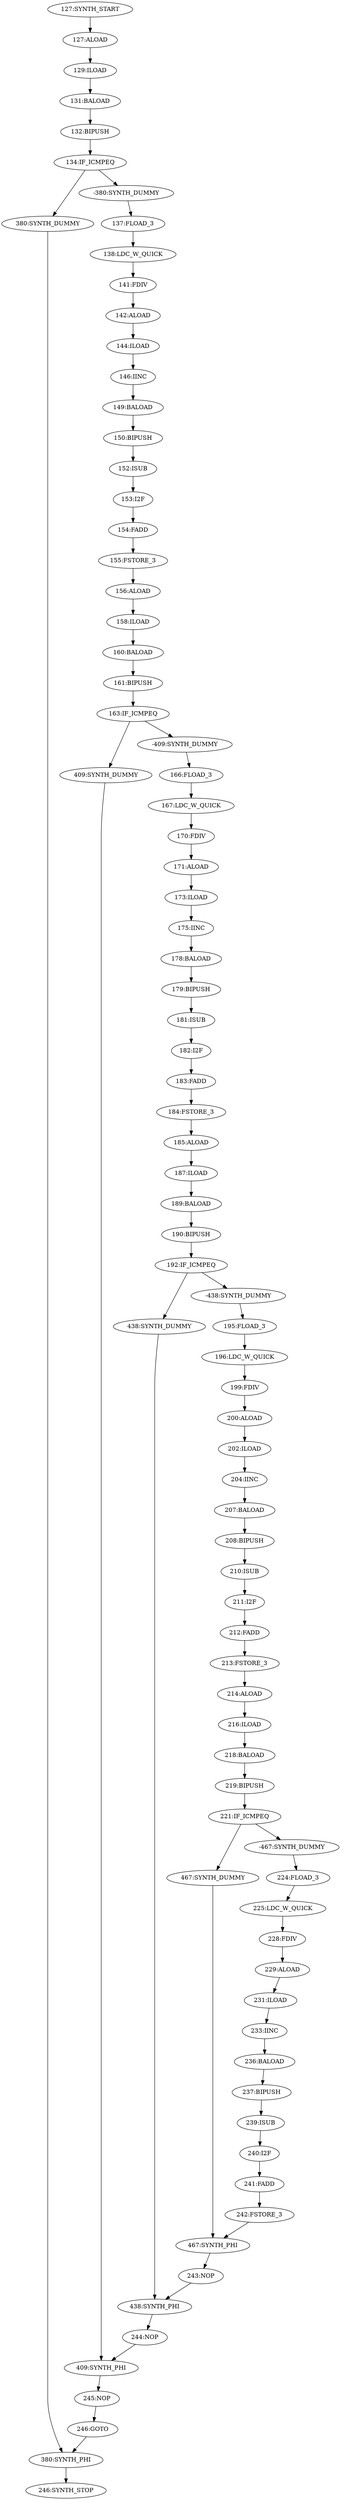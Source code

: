 digraph{
"127:SYNTH_START" -> "127:ALOAD";
"127:ALOAD" -> "129:ILOAD";
"129:ILOAD" -> "131:BALOAD";
"131:BALOAD" -> "132:BIPUSH";
"132:BIPUSH" -> "134:IF_ICMPEQ";
"134:IF_ICMPEQ" -> "380:SYNTH_DUMMY";
"134:IF_ICMPEQ" -> "-380:SYNTH_DUMMY";
"380:SYNTH_DUMMY" -> "380:SYNTH_PHI";
"-380:SYNTH_DUMMY" -> "137:FLOAD_3";
"137:FLOAD_3" -> "138:LDC_W_QUICK";
"138:LDC_W_QUICK" -> "141:FDIV";
"141:FDIV" -> "142:ALOAD";
"142:ALOAD" -> "144:ILOAD";
"144:ILOAD" -> "146:IINC";
"146:IINC" -> "149:BALOAD";
"149:BALOAD" -> "150:BIPUSH";
"150:BIPUSH" -> "152:ISUB";
"152:ISUB" -> "153:I2F";
"153:I2F" -> "154:FADD";
"154:FADD" -> "155:FSTORE_3";
"155:FSTORE_3" -> "156:ALOAD";
"156:ALOAD" -> "158:ILOAD";
"158:ILOAD" -> "160:BALOAD";
"160:BALOAD" -> "161:BIPUSH";
"161:BIPUSH" -> "163:IF_ICMPEQ";
"163:IF_ICMPEQ" -> "409:SYNTH_DUMMY";
"163:IF_ICMPEQ" -> "-409:SYNTH_DUMMY";
"409:SYNTH_DUMMY" -> "409:SYNTH_PHI";
"-409:SYNTH_DUMMY" -> "166:FLOAD_3";
"166:FLOAD_3" -> "167:LDC_W_QUICK";
"245:NOP" -> "246:GOTO";
"246:GOTO" -> "380:SYNTH_PHI";
"167:LDC_W_QUICK" -> "170:FDIV";
"170:FDIV" -> "171:ALOAD";
"171:ALOAD" -> "173:ILOAD";
"173:ILOAD" -> "175:IINC";
"175:IINC" -> "178:BALOAD";
"178:BALOAD" -> "179:BIPUSH";
"179:BIPUSH" -> "181:ISUB";
"181:ISUB" -> "182:I2F";
"182:I2F" -> "183:FADD";
"183:FADD" -> "184:FSTORE_3";
"184:FSTORE_3" -> "185:ALOAD";
"185:ALOAD" -> "187:ILOAD";
"187:ILOAD" -> "189:BALOAD";
"189:BALOAD" -> "190:BIPUSH";
"190:BIPUSH" -> "192:IF_ICMPEQ";
"192:IF_ICMPEQ" -> "438:SYNTH_DUMMY";
"192:IF_ICMPEQ" -> "-438:SYNTH_DUMMY";
"438:SYNTH_DUMMY" -> "438:SYNTH_PHI";
"-438:SYNTH_DUMMY" -> "195:FLOAD_3";
"195:FLOAD_3" -> "196:LDC_W_QUICK";
"244:NOP" -> "409:SYNTH_PHI";
"196:LDC_W_QUICK" -> "199:FDIV";
"199:FDIV" -> "200:ALOAD";
"200:ALOAD" -> "202:ILOAD";
"202:ILOAD" -> "204:IINC";
"204:IINC" -> "207:BALOAD";
"207:BALOAD" -> "208:BIPUSH";
"208:BIPUSH" -> "210:ISUB";
"210:ISUB" -> "211:I2F";
"211:I2F" -> "212:FADD";
"212:FADD" -> "213:FSTORE_3";
"213:FSTORE_3" -> "214:ALOAD";
"214:ALOAD" -> "216:ILOAD";
"216:ILOAD" -> "218:BALOAD";
"218:BALOAD" -> "219:BIPUSH";
"219:BIPUSH" -> "221:IF_ICMPEQ";
"221:IF_ICMPEQ" -> "467:SYNTH_DUMMY";
"221:IF_ICMPEQ" -> "-467:SYNTH_DUMMY";
"467:SYNTH_DUMMY" -> "467:SYNTH_PHI";
"-467:SYNTH_DUMMY" -> "224:FLOAD_3";
"224:FLOAD_3" -> "225:LDC_W_QUICK";
"243:NOP" -> "438:SYNTH_PHI";
"225:LDC_W_QUICK" -> "228:FDIV";
"228:FDIV" -> "229:ALOAD";
"229:ALOAD" -> "231:ILOAD";
"231:ILOAD" -> "233:IINC";
"233:IINC" -> "236:BALOAD";
"236:BALOAD" -> "237:BIPUSH";
"237:BIPUSH" -> "239:ISUB";
"239:ISUB" -> "240:I2F";
"240:I2F" -> "241:FADD";
"241:FADD" -> "242:FSTORE_3";
"242:FSTORE_3" -> "467:SYNTH_PHI";
"467:SYNTH_PHI" -> "243:NOP";
"438:SYNTH_PHI" -> "244:NOP";
"409:SYNTH_PHI" -> "245:NOP";
"380:SYNTH_PHI" -> "246:SYNTH_STOP";
}